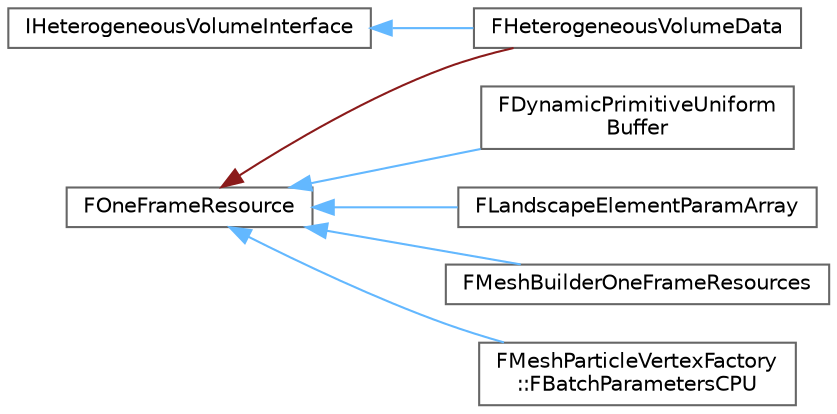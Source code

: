 digraph "Graphical Class Hierarchy"
{
 // INTERACTIVE_SVG=YES
 // LATEX_PDF_SIZE
  bgcolor="transparent";
  edge [fontname=Helvetica,fontsize=10,labelfontname=Helvetica,labelfontsize=10];
  node [fontname=Helvetica,fontsize=10,shape=box,height=0.2,width=0.4];
  rankdir="LR";
  Node0 [id="Node000000",label="FOneFrameResource",height=0.2,width=0.4,color="grey40", fillcolor="white", style="filled",URL="$db/d07/classFOneFrameResource.html",tooltip="Base class for a resource allocated from a FMeshElementCollector with AllocateOneFrameResource,..."];
  Node0 -> Node1 [id="edge4510_Node000000_Node000001",dir="back",color="steelblue1",style="solid",tooltip=" "];
  Node1 [id="Node000001",label="FDynamicPrimitiveUniform\lBuffer",height=0.2,width=0.4,color="grey40", fillcolor="white", style="filled",URL="$d8/d00/classFDynamicPrimitiveUniformBuffer.html",tooltip=" "];
  Node0 -> Node2 [id="edge4511_Node000000_Node000002",dir="back",color="firebrick4",style="solid",tooltip=" "];
  Node2 [id="Node000002",label="FHeterogeneousVolumeData",height=0.2,width=0.4,color="grey40", fillcolor="white", style="filled",URL="$d3/d60/classFHeterogeneousVolumeData.html",tooltip=" "];
  Node0 -> Node4 [id="edge4512_Node000000_Node000004",dir="back",color="steelblue1",style="solid",tooltip=" "];
  Node4 [id="Node000004",label="FLandscapeElementParamArray",height=0.2,width=0.4,color="grey40", fillcolor="white", style="filled",URL="$d1/d2e/classFLandscapeElementParamArray.html",tooltip=" "];
  Node0 -> Node5 [id="edge4513_Node000000_Node000005",dir="back",color="steelblue1",style="solid",tooltip=" "];
  Node5 [id="Node000005",label="FMeshBuilderOneFrameResources",height=0.2,width=0.4,color="grey40", fillcolor="white", style="filled",URL="$d5/dc9/classFMeshBuilderOneFrameResources.html",tooltip=" "];
  Node0 -> Node6 [id="edge4514_Node000000_Node000006",dir="back",color="steelblue1",style="solid",tooltip=" "];
  Node6 [id="Node000006",label="FMeshParticleVertexFactory\l::FBatchParametersCPU",height=0.2,width=0.4,color="grey40", fillcolor="white", style="filled",URL="$d3/d6d/classFMeshParticleVertexFactory_1_1FBatchParametersCPU.html",tooltip=" "];
  Node3 [id="Node000003",label="IHeterogeneousVolumeInterface",height=0.2,width=0.4,color="grey40", fillcolor="white", style="filled",URL="$d8/d19/classIHeterogeneousVolumeInterface.html",tooltip=" "];
  Node3 -> Node2 [id="edge4515_Node000003_Node000002",dir="back",color="steelblue1",style="solid",tooltip=" "];
}
